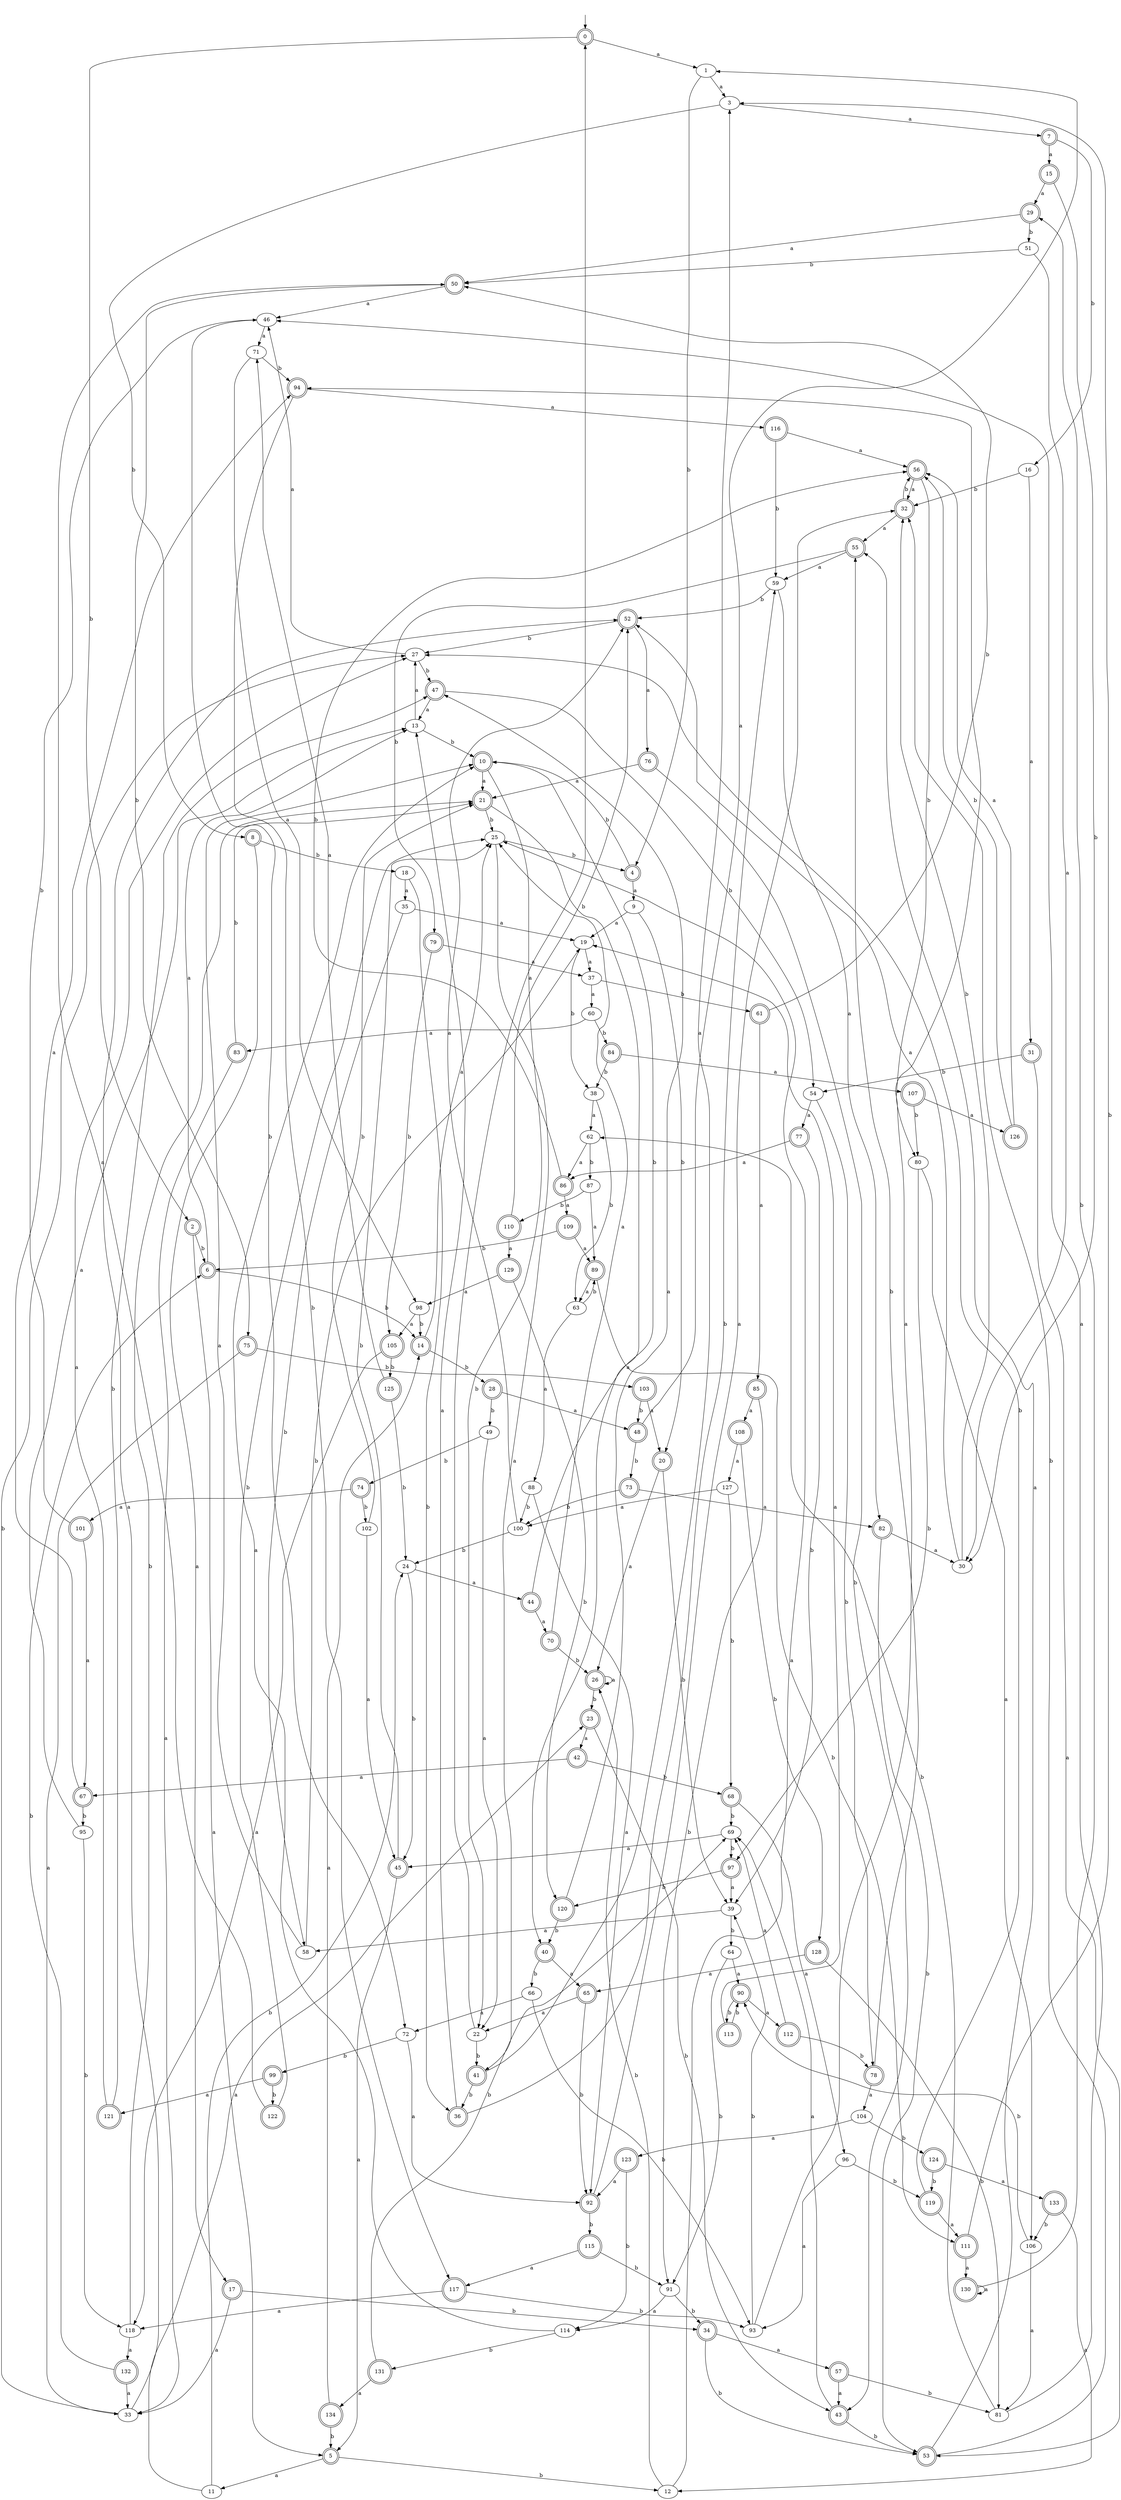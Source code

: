 digraph RandomDFA {
  __start0 [label="", shape=none];
  __start0 -> 0 [label=""];
  0 [shape=circle] [shape=doublecircle]
  0 -> 1 [label="a"]
  0 -> 2 [label="b"]
  1
  1 -> 3 [label="a"]
  1 -> 4 [label="b"]
  2 [shape=doublecircle]
  2 -> 5 [label="a"]
  2 -> 6 [label="b"]
  3
  3 -> 7 [label="a"]
  3 -> 8 [label="b"]
  4 [shape=doublecircle]
  4 -> 9 [label="a"]
  4 -> 10 [label="b"]
  5 [shape=doublecircle]
  5 -> 11 [label="a"]
  5 -> 12 [label="b"]
  6 [shape=doublecircle]
  6 -> 13 [label="a"]
  6 -> 14 [label="b"]
  7 [shape=doublecircle]
  7 -> 15 [label="a"]
  7 -> 16 [label="b"]
  8 [shape=doublecircle]
  8 -> 17 [label="a"]
  8 -> 18 [label="b"]
  9
  9 -> 19 [label="a"]
  9 -> 20 [label="b"]
  10 [shape=doublecircle]
  10 -> 21 [label="a"]
  10 -> 22 [label="b"]
  11
  11 -> 23 [label="a"]
  11 -> 24 [label="b"]
  12
  12 -> 25 [label="a"]
  12 -> 26 [label="b"]
  13
  13 -> 27 [label="a"]
  13 -> 10 [label="b"]
  14 [shape=doublecircle]
  14 -> 25 [label="a"]
  14 -> 28 [label="b"]
  15 [shape=doublecircle]
  15 -> 29 [label="a"]
  15 -> 30 [label="b"]
  16
  16 -> 31 [label="a"]
  16 -> 32 [label="b"]
  17 [shape=doublecircle]
  17 -> 33 [label="a"]
  17 -> 34 [label="b"]
  18
  18 -> 35 [label="a"]
  18 -> 36 [label="b"]
  19
  19 -> 37 [label="a"]
  19 -> 38 [label="b"]
  20 [shape=doublecircle]
  20 -> 26 [label="a"]
  20 -> 39 [label="b"]
  21 [shape=doublecircle]
  21 -> 40 [label="a"]
  21 -> 25 [label="b"]
  22
  22 -> 0 [label="a"]
  22 -> 41 [label="b"]
  23 [shape=doublecircle]
  23 -> 42 [label="a"]
  23 -> 43 [label="b"]
  24
  24 -> 44 [label="a"]
  24 -> 45 [label="b"]
  25
  25 -> 41 [label="a"]
  25 -> 4 [label="b"]
  26 [shape=doublecircle]
  26 -> 26 [label="a"]
  26 -> 23 [label="b"]
  27
  27 -> 46 [label="a"]
  27 -> 47 [label="b"]
  28 [shape=doublecircle]
  28 -> 48 [label="a"]
  28 -> 49 [label="b"]
  29 [shape=doublecircle]
  29 -> 50 [label="a"]
  29 -> 51 [label="b"]
  30
  30 -> 52 [label="a"]
  30 -> 32 [label="b"]
  31 [shape=doublecircle]
  31 -> 53 [label="a"]
  31 -> 54 [label="b"]
  32 [shape=doublecircle]
  32 -> 55 [label="a"]
  32 -> 56 [label="b"]
  33
  33 -> 52 [label="a"]
  33 -> 27 [label="b"]
  34 [shape=doublecircle]
  34 -> 57 [label="a"]
  34 -> 53 [label="b"]
  35
  35 -> 19 [label="a"]
  35 -> 58 [label="b"]
  36 [shape=doublecircle]
  36 -> 13 [label="a"]
  36 -> 59 [label="b"]
  37
  37 -> 60 [label="a"]
  37 -> 61 [label="b"]
  38
  38 -> 62 [label="a"]
  38 -> 63 [label="b"]
  39
  39 -> 58 [label="a"]
  39 -> 64 [label="b"]
  40 [shape=doublecircle]
  40 -> 65 [label="a"]
  40 -> 66 [label="b"]
  41 [shape=doublecircle]
  41 -> 3 [label="a"]
  41 -> 36 [label="b"]
  42 [shape=doublecircle]
  42 -> 67 [label="a"]
  42 -> 68 [label="b"]
  43 [shape=doublecircle]
  43 -> 69 [label="a"]
  43 -> 53 [label="b"]
  44 [shape=doublecircle]
  44 -> 70 [label="a"]
  44 -> 10 [label="b"]
  45 [shape=doublecircle]
  45 -> 5 [label="a"]
  45 -> 25 [label="b"]
  46
  46 -> 71 [label="a"]
  46 -> 72 [label="b"]
  47 [shape=doublecircle]
  47 -> 13 [label="a"]
  47 -> 54 [label="b"]
  48 [shape=doublecircle]
  48 -> 1 [label="a"]
  48 -> 73 [label="b"]
  49
  49 -> 22 [label="a"]
  49 -> 74 [label="b"]
  50 [shape=doublecircle]
  50 -> 46 [label="a"]
  50 -> 75 [label="b"]
  51
  51 -> 30 [label="a"]
  51 -> 50 [label="b"]
  52 [shape=doublecircle]
  52 -> 76 [label="a"]
  52 -> 27 [label="b"]
  53 [shape=doublecircle]
  53 -> 55 [label="a"]
  53 -> 32 [label="b"]
  54
  54 -> 77 [label="a"]
  54 -> 78 [label="b"]
  55 [shape=doublecircle]
  55 -> 59 [label="a"]
  55 -> 79 [label="b"]
  56 [shape=doublecircle]
  56 -> 32 [label="a"]
  56 -> 80 [label="b"]
  57 [shape=doublecircle]
  57 -> 43 [label="a"]
  57 -> 81 [label="b"]
  58
  58 -> 10 [label="a"]
  58 -> 19 [label="b"]
  59
  59 -> 82 [label="a"]
  59 -> 52 [label="b"]
  60
  60 -> 83 [label="a"]
  60 -> 84 [label="b"]
  61 [shape=doublecircle]
  61 -> 85 [label="a"]
  61 -> 50 [label="b"]
  62
  62 -> 86 [label="a"]
  62 -> 87 [label="b"]
  63
  63 -> 88 [label="a"]
  63 -> 89 [label="b"]
  64
  64 -> 90 [label="a"]
  64 -> 91 [label="b"]
  65 [shape=doublecircle]
  65 -> 22 [label="a"]
  65 -> 92 [label="b"]
  66
  66 -> 72 [label="a"]
  66 -> 93 [label="b"]
  67 [shape=doublecircle]
  67 -> 94 [label="a"]
  67 -> 95 [label="b"]
  68 [shape=doublecircle]
  68 -> 96 [label="a"]
  68 -> 69 [label="b"]
  69
  69 -> 45 [label="a"]
  69 -> 97 [label="b"]
  70 [shape=doublecircle]
  70 -> 25 [label="a"]
  70 -> 26 [label="b"]
  71
  71 -> 98 [label="a"]
  71 -> 94 [label="b"]
  72
  72 -> 92 [label="a"]
  72 -> 99 [label="b"]
  73 [shape=doublecircle]
  73 -> 82 [label="a"]
  73 -> 100 [label="b"]
  74 [shape=doublecircle]
  74 -> 101 [label="a"]
  74 -> 102 [label="b"]
  75 [shape=doublecircle]
  75 -> 33 [label="a"]
  75 -> 103 [label="b"]
  76 [shape=doublecircle]
  76 -> 21 [label="a"]
  76 -> 43 [label="b"]
  77 [shape=doublecircle]
  77 -> 86 [label="a"]
  77 -> 39 [label="b"]
  78 [shape=doublecircle]
  78 -> 104 [label="a"]
  78 -> 55 [label="b"]
  79 [shape=doublecircle]
  79 -> 37 [label="a"]
  79 -> 105 [label="b"]
  80
  80 -> 106 [label="a"]
  80 -> 97 [label="b"]
  81
  81 -> 46 [label="a"]
  81 -> 62 [label="b"]
  82 [shape=doublecircle]
  82 -> 30 [label="a"]
  82 -> 53 [label="b"]
  83 [shape=doublecircle]
  83 -> 33 [label="a"]
  83 -> 21 [label="b"]
  84 [shape=doublecircle]
  84 -> 107 [label="a"]
  84 -> 38 [label="b"]
  85 [shape=doublecircle]
  85 -> 108 [label="a"]
  85 -> 91 [label="b"]
  86 [shape=doublecircle]
  86 -> 109 [label="a"]
  86 -> 56 [label="b"]
  87
  87 -> 89 [label="a"]
  87 -> 110 [label="b"]
  88
  88 -> 92 [label="a"]
  88 -> 100 [label="b"]
  89 [shape=doublecircle]
  89 -> 63 [label="a"]
  89 -> 111 [label="b"]
  90 [shape=doublecircle]
  90 -> 112 [label="a"]
  90 -> 113 [label="b"]
  91
  91 -> 114 [label="a"]
  91 -> 34 [label="b"]
  92 [shape=doublecircle]
  92 -> 32 [label="a"]
  92 -> 115 [label="b"]
  93
  93 -> 94 [label="a"]
  93 -> 39 [label="b"]
  94 [shape=doublecircle]
  94 -> 116 [label="a"]
  94 -> 117 [label="b"]
  95
  95 -> 13 [label="a"]
  95 -> 118 [label="b"]
  96
  96 -> 93 [label="a"]
  96 -> 119 [label="b"]
  97 [shape=doublecircle]
  97 -> 39 [label="a"]
  97 -> 120 [label="b"]
  98
  98 -> 105 [label="a"]
  98 -> 14 [label="b"]
  99 [shape=doublecircle]
  99 -> 121 [label="a"]
  99 -> 122 [label="b"]
  100
  100 -> 52 [label="a"]
  100 -> 24 [label="b"]
  101 [shape=doublecircle]
  101 -> 67 [label="a"]
  101 -> 46 [label="b"]
  102
  102 -> 45 [label="a"]
  102 -> 21 [label="b"]
  103 [shape=doublecircle]
  103 -> 20 [label="a"]
  103 -> 48 [label="b"]
  104
  104 -> 123 [label="a"]
  104 -> 124 [label="b"]
  105 [shape=doublecircle]
  105 -> 118 [label="a"]
  105 -> 125 [label="b"]
  106
  106 -> 81 [label="a"]
  106 -> 90 [label="b"]
  107 [shape=doublecircle]
  107 -> 126 [label="a"]
  107 -> 80 [label="b"]
  108 [shape=doublecircle]
  108 -> 127 [label="a"]
  108 -> 128 [label="b"]
  109 [shape=doublecircle]
  109 -> 89 [label="a"]
  109 -> 6 [label="b"]
  110 [shape=doublecircle]
  110 -> 129 [label="a"]
  110 -> 52 [label="b"]
  111 [shape=doublecircle]
  111 -> 130 [label="a"]
  111 -> 3 [label="b"]
  112 [shape=doublecircle]
  112 -> 69 [label="a"]
  112 -> 78 [label="b"]
  113 [shape=doublecircle]
  113 -> 19 [label="a"]
  113 -> 90 [label="b"]
  114
  114 -> 10 [label="a"]
  114 -> 131 [label="b"]
  115 [shape=doublecircle]
  115 -> 117 [label="a"]
  115 -> 91 [label="b"]
  116 [shape=doublecircle]
  116 -> 56 [label="a"]
  116 -> 59 [label="b"]
  117 [shape=doublecircle]
  117 -> 118 [label="a"]
  117 -> 93 [label="b"]
  118
  118 -> 132 [label="a"]
  118 -> 21 [label="b"]
  119 [shape=doublecircle]
  119 -> 111 [label="a"]
  119 -> 27 [label="b"]
  120 [shape=doublecircle]
  120 -> 47 [label="a"]
  120 -> 40 [label="b"]
  121 [shape=doublecircle]
  121 -> 27 [label="a"]
  121 -> 47 [label="b"]
  122 [shape=doublecircle]
  122 -> 50 [label="a"]
  122 -> 25 [label="b"]
  123 [shape=doublecircle]
  123 -> 92 [label="a"]
  123 -> 114 [label="b"]
  124 [shape=doublecircle]
  124 -> 133 [label="a"]
  124 -> 119 [label="b"]
  125 [shape=doublecircle]
  125 -> 71 [label="a"]
  125 -> 24 [label="b"]
  126 [shape=doublecircle]
  126 -> 56 [label="a"]
  126 -> 56 [label="b"]
  127
  127 -> 100 [label="a"]
  127 -> 68 [label="b"]
  128 [shape=doublecircle]
  128 -> 65 [label="a"]
  128 -> 81 [label="b"]
  129 [shape=doublecircle]
  129 -> 98 [label="a"]
  129 -> 120 [label="b"]
  130 [shape=doublecircle]
  130 -> 130 [label="a"]
  130 -> 29 [label="b"]
  131 [shape=doublecircle]
  131 -> 134 [label="a"]
  131 -> 69 [label="b"]
  132 [shape=doublecircle]
  132 -> 33 [label="a"]
  132 -> 6 [label="b"]
  133 [shape=doublecircle]
  133 -> 12 [label="a"]
  133 -> 106 [label="b"]
  134 [shape=doublecircle]
  134 -> 14 [label="a"]
  134 -> 5 [label="b"]
}
